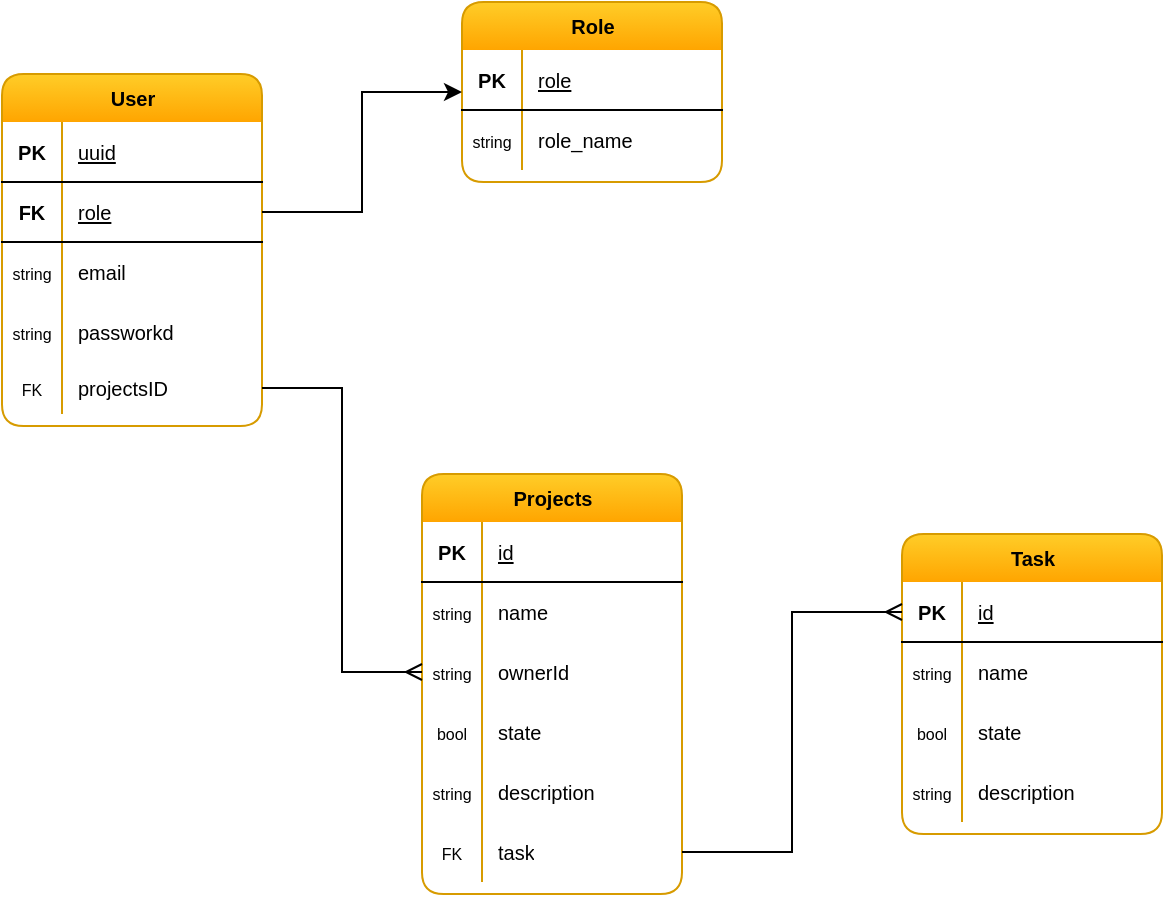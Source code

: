 <mxfile>
    <diagram name="Page-1" id="7n5_S2G0NRe67UJlGbE3">
        <mxGraphModel dx="3848" dy="434" grid="1" gridSize="10" guides="1" tooltips="1" connect="1" arrows="1" fold="1" page="1" pageScale="1" pageWidth="3300" pageHeight="4681" math="0" shadow="0">
            <root>
                <mxCell id="0"/>
                <mxCell id="1" parent="0"/>
                <mxCell id="OtgGepNXSGEhkiYDAs9s-1" value="&lt;font style=&quot;font-size: 10px;&quot;&gt;User&lt;/font&gt;" style="shape=table;startSize=24;container=1;collapsible=1;childLayout=tableLayout;fixedRows=1;rowLines=0;fontStyle=1;align=center;resizeLast=1;html=1;swimlaneLine=0;rounded=1;fillColor=#ffcd28;strokeColor=#d79b00;gradientColor=#ffa500;fillStyle=auto;shadow=0;" parent="1" vertex="1">
                    <mxGeometry x="-740" y="90" width="130" height="176" as="geometry">
                        <mxRectangle x="-516" y="-60" width="70" height="30" as="alternateBounds"/>
                    </mxGeometry>
                </mxCell>
                <mxCell id="OtgGepNXSGEhkiYDAs9s-2" value="" style="shape=tableRow;horizontal=0;startSize=0;swimlaneHead=0;swimlaneBody=0;fillColor=none;collapsible=0;dropTarget=0;points=[[0,0.5],[1,0.5]];portConstraint=eastwest;top=0;left=0;right=0;bottom=1;swimlaneLine=1;" parent="OtgGepNXSGEhkiYDAs9s-1" vertex="1">
                    <mxGeometry y="24" width="130" height="30" as="geometry"/>
                </mxCell>
                <mxCell id="OtgGepNXSGEhkiYDAs9s-3" value="&lt;font style=&quot;font-size: 10px;&quot;&gt;PK&lt;/font&gt;" style="shape=partialRectangle;connectable=0;fillColor=none;top=0;left=0;bottom=0;right=0;fontStyle=1;overflow=hidden;whiteSpace=wrap;html=1;swimlaneLine=1;" parent="OtgGepNXSGEhkiYDAs9s-2" vertex="1">
                    <mxGeometry width="30" height="30" as="geometry">
                        <mxRectangle width="30" height="30" as="alternateBounds"/>
                    </mxGeometry>
                </mxCell>
                <mxCell id="OtgGepNXSGEhkiYDAs9s-4" value="&lt;span style=&quot;font-size: 10px; font-weight: normal;&quot;&gt;uuid&lt;/span&gt;" style="shape=partialRectangle;connectable=0;fillColor=none;top=0;left=0;bottom=0;right=0;align=left;spacingLeft=6;fontStyle=5;overflow=hidden;whiteSpace=wrap;html=1;swimlaneLine=1;" parent="OtgGepNXSGEhkiYDAs9s-2" vertex="1">
                    <mxGeometry x="30" width="100" height="30" as="geometry">
                        <mxRectangle width="100" height="30" as="alternateBounds"/>
                    </mxGeometry>
                </mxCell>
                <mxCell id="OtgGepNXSGEhkiYDAs9s-5" value="" style="shape=tableRow;horizontal=0;startSize=0;swimlaneHead=0;swimlaneBody=0;fillColor=none;collapsible=0;dropTarget=0;points=[[0,0.5],[1,0.5]];portConstraint=eastwest;top=0;left=0;right=0;bottom=1;swimlaneLine=1;" parent="OtgGepNXSGEhkiYDAs9s-1" vertex="1">
                    <mxGeometry y="54" width="130" height="30" as="geometry"/>
                </mxCell>
                <mxCell id="OtgGepNXSGEhkiYDAs9s-6" value="&lt;span style=&quot;font-size: 10px;&quot;&gt;FK&lt;/span&gt;" style="shape=partialRectangle;connectable=0;fillColor=none;top=0;left=0;bottom=0;right=0;fontStyle=1;overflow=hidden;whiteSpace=wrap;html=1;swimlaneLine=1;" parent="OtgGepNXSGEhkiYDAs9s-5" vertex="1">
                    <mxGeometry width="30" height="30" as="geometry">
                        <mxRectangle width="30" height="30" as="alternateBounds"/>
                    </mxGeometry>
                </mxCell>
                <mxCell id="OtgGepNXSGEhkiYDAs9s-7" value="&lt;span style=&quot;font-size: 10px; font-weight: normal;&quot;&gt;role&lt;/span&gt;" style="shape=partialRectangle;connectable=0;fillColor=none;top=0;left=0;bottom=0;right=0;align=left;spacingLeft=6;fontStyle=5;overflow=hidden;whiteSpace=wrap;html=1;swimlaneLine=1;" parent="OtgGepNXSGEhkiYDAs9s-5" vertex="1">
                    <mxGeometry x="30" width="100" height="30" as="geometry">
                        <mxRectangle width="100" height="30" as="alternateBounds"/>
                    </mxGeometry>
                </mxCell>
                <mxCell id="OtgGepNXSGEhkiYDAs9s-8" value="" style="shape=tableRow;horizontal=0;startSize=0;swimlaneHead=0;swimlaneBody=0;fillColor=none;collapsible=0;dropTarget=0;points=[[0,0.5],[1,0.5]];portConstraint=eastwest;top=0;left=0;right=0;bottom=0;swimlaneLine=1;" parent="OtgGepNXSGEhkiYDAs9s-1" vertex="1">
                    <mxGeometry y="84" width="130" height="30" as="geometry"/>
                </mxCell>
                <mxCell id="OtgGepNXSGEhkiYDAs9s-9" value="&lt;font style=&quot;font-size: 8px;&quot;&gt;string&lt;/font&gt;" style="shape=partialRectangle;connectable=0;fillColor=none;top=0;left=0;bottom=0;right=0;editable=1;overflow=hidden;whiteSpace=wrap;html=1;swimlaneLine=1;" parent="OtgGepNXSGEhkiYDAs9s-8" vertex="1">
                    <mxGeometry width="30" height="30" as="geometry">
                        <mxRectangle width="30" height="30" as="alternateBounds"/>
                    </mxGeometry>
                </mxCell>
                <mxCell id="OtgGepNXSGEhkiYDAs9s-10" value="&lt;span style=&quot;font-size: 10px;&quot;&gt;email&lt;/span&gt;" style="shape=partialRectangle;connectable=0;fillColor=none;top=0;left=0;bottom=0;right=0;align=left;spacingLeft=6;overflow=hidden;whiteSpace=wrap;html=1;swimlaneLine=1;" parent="OtgGepNXSGEhkiYDAs9s-8" vertex="1">
                    <mxGeometry x="30" width="100" height="30" as="geometry">
                        <mxRectangle width="100" height="30" as="alternateBounds"/>
                    </mxGeometry>
                </mxCell>
                <mxCell id="OtgGepNXSGEhkiYDAs9s-11" value="" style="shape=tableRow;horizontal=0;startSize=0;swimlaneHead=0;swimlaneBody=0;fillColor=none;collapsible=0;dropTarget=0;points=[[0,0.5],[1,0.5]];portConstraint=eastwest;top=0;left=0;right=0;bottom=0;swimlaneLine=1;" parent="OtgGepNXSGEhkiYDAs9s-1" vertex="1">
                    <mxGeometry y="114" width="130" height="30" as="geometry"/>
                </mxCell>
                <mxCell id="OtgGepNXSGEhkiYDAs9s-12" value="&lt;font style=&quot;font-size: 8px;&quot;&gt;string&lt;/font&gt;" style="shape=partialRectangle;connectable=0;fillColor=none;top=0;left=0;bottom=0;right=0;editable=1;overflow=hidden;whiteSpace=wrap;html=1;swimlaneLine=1;" parent="OtgGepNXSGEhkiYDAs9s-11" vertex="1">
                    <mxGeometry width="30" height="30" as="geometry">
                        <mxRectangle width="30" height="30" as="alternateBounds"/>
                    </mxGeometry>
                </mxCell>
                <mxCell id="OtgGepNXSGEhkiYDAs9s-13" value="&lt;font style=&quot;font-size: 10px;&quot;&gt;passworkd&lt;/font&gt;" style="shape=partialRectangle;connectable=0;fillColor=none;top=0;left=0;bottom=0;right=0;align=left;spacingLeft=6;overflow=hidden;whiteSpace=wrap;html=1;swimlaneLine=1;shadow=0;strokeColor=default;" parent="OtgGepNXSGEhkiYDAs9s-11" vertex="1">
                    <mxGeometry x="30" width="100" height="30" as="geometry">
                        <mxRectangle width="100" height="30" as="alternateBounds"/>
                    </mxGeometry>
                </mxCell>
                <mxCell id="OtgGepNXSGEhkiYDAs9s-14" value="" style="shape=tableRow;horizontal=0;startSize=0;swimlaneHead=0;swimlaneBody=0;fillColor=none;collapsible=0;dropTarget=0;points=[[0,0.5],[1,0.5]];portConstraint=eastwest;top=0;left=0;right=0;bottom=0;swimlaneLine=1;" parent="OtgGepNXSGEhkiYDAs9s-1" vertex="1">
                    <mxGeometry y="144" width="130" height="26" as="geometry"/>
                </mxCell>
                <mxCell id="OtgGepNXSGEhkiYDAs9s-15" value="&lt;font style=&quot;font-size: 8px;&quot;&gt;FK&lt;/font&gt;" style="shape=partialRectangle;connectable=0;fillColor=none;top=0;left=0;bottom=0;right=0;editable=1;overflow=hidden;whiteSpace=wrap;html=1;swimlaneLine=1;" parent="OtgGepNXSGEhkiYDAs9s-14" vertex="1">
                    <mxGeometry width="30" height="26" as="geometry">
                        <mxRectangle width="30" height="26" as="alternateBounds"/>
                    </mxGeometry>
                </mxCell>
                <mxCell id="OtgGepNXSGEhkiYDAs9s-16" value="&lt;font style=&quot;font-size: 10px;&quot;&gt;projectsID&lt;/font&gt;" style="shape=partialRectangle;connectable=0;fillColor=none;top=0;left=0;bottom=0;right=0;align=left;spacingLeft=6;overflow=hidden;whiteSpace=wrap;html=1;swimlaneLine=1;shadow=0;strokeColor=default;" parent="OtgGepNXSGEhkiYDAs9s-14" vertex="1">
                    <mxGeometry x="30" width="100" height="26" as="geometry">
                        <mxRectangle width="100" height="26" as="alternateBounds"/>
                    </mxGeometry>
                </mxCell>
                <mxCell id="-E9-P0KuOwVblmNwhRik-42" value="&lt;font style=&quot;font-size: 10px;&quot;&gt;Role&lt;/font&gt;" style="shape=table;startSize=24;container=1;collapsible=1;childLayout=tableLayout;fixedRows=1;rowLines=0;fontStyle=1;align=center;resizeLast=1;html=1;swimlaneLine=0;rounded=1;fillColor=#ffcd28;strokeColor=#d79b00;gradientColor=#ffa500;fillStyle=auto;shadow=0;" vertex="1" parent="1">
                    <mxGeometry x="-510" y="54" width="130" height="90" as="geometry">
                        <mxRectangle x="-516" y="-60" width="70" height="30" as="alternateBounds"/>
                    </mxGeometry>
                </mxCell>
                <mxCell id="-E9-P0KuOwVblmNwhRik-43" value="" style="shape=tableRow;horizontal=0;startSize=0;swimlaneHead=0;swimlaneBody=0;fillColor=none;collapsible=0;dropTarget=0;points=[[0,0.5],[1,0.5]];portConstraint=eastwest;top=0;left=0;right=0;bottom=1;swimlaneLine=1;" vertex="1" parent="-E9-P0KuOwVblmNwhRik-42">
                    <mxGeometry y="24" width="130" height="30" as="geometry"/>
                </mxCell>
                <mxCell id="-E9-P0KuOwVblmNwhRik-44" value="&lt;font style=&quot;font-size: 10px;&quot;&gt;PK&lt;/font&gt;" style="shape=partialRectangle;connectable=0;fillColor=none;top=0;left=0;bottom=0;right=0;fontStyle=1;overflow=hidden;whiteSpace=wrap;html=1;swimlaneLine=1;" vertex="1" parent="-E9-P0KuOwVblmNwhRik-43">
                    <mxGeometry width="30" height="30" as="geometry">
                        <mxRectangle width="30" height="30" as="alternateBounds"/>
                    </mxGeometry>
                </mxCell>
                <mxCell id="-E9-P0KuOwVblmNwhRik-45" value="&lt;span style=&quot;font-size: 10px; font-weight: normal;&quot;&gt;role&lt;/span&gt;" style="shape=partialRectangle;connectable=0;fillColor=none;top=0;left=0;bottom=0;right=0;align=left;spacingLeft=6;fontStyle=5;overflow=hidden;whiteSpace=wrap;html=1;swimlaneLine=1;" vertex="1" parent="-E9-P0KuOwVblmNwhRik-43">
                    <mxGeometry x="30" width="100" height="30" as="geometry">
                        <mxRectangle width="100" height="30" as="alternateBounds"/>
                    </mxGeometry>
                </mxCell>
                <mxCell id="-E9-P0KuOwVblmNwhRik-46" value="" style="shape=tableRow;horizontal=0;startSize=0;swimlaneHead=0;swimlaneBody=0;fillColor=none;collapsible=0;dropTarget=0;points=[[0,0.5],[1,0.5]];portConstraint=eastwest;top=0;left=0;right=0;bottom=0;swimlaneLine=1;" vertex="1" parent="-E9-P0KuOwVblmNwhRik-42">
                    <mxGeometry y="54" width="130" height="30" as="geometry"/>
                </mxCell>
                <mxCell id="-E9-P0KuOwVblmNwhRik-47" value="&lt;font style=&quot;font-size: 8px;&quot;&gt;string&lt;/font&gt;" style="shape=partialRectangle;connectable=0;fillColor=none;top=0;left=0;bottom=0;right=0;editable=1;overflow=hidden;whiteSpace=wrap;html=1;swimlaneLine=1;" vertex="1" parent="-E9-P0KuOwVblmNwhRik-46">
                    <mxGeometry width="30" height="30" as="geometry">
                        <mxRectangle width="30" height="30" as="alternateBounds"/>
                    </mxGeometry>
                </mxCell>
                <mxCell id="-E9-P0KuOwVblmNwhRik-48" value="&lt;font style=&quot;font-size: 10px;&quot;&gt;role_name&lt;/font&gt;" style="shape=partialRectangle;connectable=0;fillColor=none;top=0;left=0;bottom=0;right=0;align=left;spacingLeft=6;overflow=hidden;whiteSpace=wrap;html=1;swimlaneLine=1;" vertex="1" parent="-E9-P0KuOwVblmNwhRik-46">
                    <mxGeometry x="30" width="100" height="30" as="geometry">
                        <mxRectangle width="100" height="30" as="alternateBounds"/>
                    </mxGeometry>
                </mxCell>
                <mxCell id="-E9-P0KuOwVblmNwhRik-49" style="edgeStyle=orthogonalEdgeStyle;rounded=0;orthogonalLoop=1;jettySize=auto;html=1;exitX=1;exitY=0.5;exitDx=0;exitDy=0;entryX=0;entryY=0.5;entryDx=0;entryDy=0;" edge="1" parent="1" source="OtgGepNXSGEhkiYDAs9s-5" target="-E9-P0KuOwVblmNwhRik-42">
                    <mxGeometry relative="1" as="geometry"/>
                </mxCell>
                <mxCell id="-E9-P0KuOwVblmNwhRik-51" value="&lt;font style=&quot;font-size: 10px;&quot;&gt;Projects&lt;/font&gt;" style="shape=table;startSize=24;container=1;collapsible=1;childLayout=tableLayout;fixedRows=1;rowLines=0;fontStyle=1;align=center;resizeLast=1;html=1;swimlaneLine=0;rounded=1;fillColor=#ffcd28;strokeColor=#d79b00;gradientColor=#ffa500;fillStyle=auto;shadow=0;" vertex="1" parent="1">
                    <mxGeometry x="-530" y="290" width="130" height="210" as="geometry">
                        <mxRectangle x="-516" y="-60" width="70" height="30" as="alternateBounds"/>
                    </mxGeometry>
                </mxCell>
                <mxCell id="-E9-P0KuOwVblmNwhRik-52" value="" style="shape=tableRow;horizontal=0;startSize=0;swimlaneHead=0;swimlaneBody=0;fillColor=none;collapsible=0;dropTarget=0;points=[[0,0.5],[1,0.5]];portConstraint=eastwest;top=0;left=0;right=0;bottom=1;swimlaneLine=1;" vertex="1" parent="-E9-P0KuOwVblmNwhRik-51">
                    <mxGeometry y="24" width="130" height="30" as="geometry"/>
                </mxCell>
                <mxCell id="-E9-P0KuOwVblmNwhRik-53" value="&lt;font style=&quot;font-size: 10px;&quot;&gt;PK&lt;/font&gt;" style="shape=partialRectangle;connectable=0;fillColor=none;top=0;left=0;bottom=0;right=0;fontStyle=1;overflow=hidden;whiteSpace=wrap;html=1;swimlaneLine=1;" vertex="1" parent="-E9-P0KuOwVblmNwhRik-52">
                    <mxGeometry width="30" height="30" as="geometry">
                        <mxRectangle width="30" height="30" as="alternateBounds"/>
                    </mxGeometry>
                </mxCell>
                <mxCell id="-E9-P0KuOwVblmNwhRik-54" value="&lt;span style=&quot;font-size: 10px; font-weight: normal;&quot;&gt;id&lt;/span&gt;" style="shape=partialRectangle;connectable=0;fillColor=none;top=0;left=0;bottom=0;right=0;align=left;spacingLeft=6;fontStyle=5;overflow=hidden;whiteSpace=wrap;html=1;swimlaneLine=1;" vertex="1" parent="-E9-P0KuOwVblmNwhRik-52">
                    <mxGeometry x="30" width="100" height="30" as="geometry">
                        <mxRectangle width="100" height="30" as="alternateBounds"/>
                    </mxGeometry>
                </mxCell>
                <mxCell id="-E9-P0KuOwVblmNwhRik-55" value="" style="shape=tableRow;horizontal=0;startSize=0;swimlaneHead=0;swimlaneBody=0;fillColor=none;collapsible=0;dropTarget=0;points=[[0,0.5],[1,0.5]];portConstraint=eastwest;top=0;left=0;right=0;bottom=0;swimlaneLine=1;" vertex="1" parent="-E9-P0KuOwVblmNwhRik-51">
                    <mxGeometry y="54" width="130" height="30" as="geometry"/>
                </mxCell>
                <mxCell id="-E9-P0KuOwVblmNwhRik-56" value="&lt;font style=&quot;font-size: 8px;&quot;&gt;string&lt;/font&gt;" style="shape=partialRectangle;connectable=0;fillColor=none;top=0;left=0;bottom=0;right=0;editable=1;overflow=hidden;whiteSpace=wrap;html=1;swimlaneLine=1;" vertex="1" parent="-E9-P0KuOwVblmNwhRik-55">
                    <mxGeometry width="30" height="30" as="geometry">
                        <mxRectangle width="30" height="30" as="alternateBounds"/>
                    </mxGeometry>
                </mxCell>
                <mxCell id="-E9-P0KuOwVblmNwhRik-57" value="&lt;span style=&quot;font-size: 10px;&quot;&gt;name&lt;/span&gt;" style="shape=partialRectangle;connectable=0;fillColor=none;top=0;left=0;bottom=0;right=0;align=left;spacingLeft=6;overflow=hidden;whiteSpace=wrap;html=1;swimlaneLine=1;" vertex="1" parent="-E9-P0KuOwVblmNwhRik-55">
                    <mxGeometry x="30" width="100" height="30" as="geometry">
                        <mxRectangle width="100" height="30" as="alternateBounds"/>
                    </mxGeometry>
                </mxCell>
                <mxCell id="8" value="" style="shape=tableRow;horizontal=0;startSize=0;swimlaneHead=0;swimlaneBody=0;fillColor=none;collapsible=0;dropTarget=0;points=[[0,0.5],[1,0.5]];portConstraint=eastwest;top=0;left=0;right=0;bottom=0;swimlaneLine=1;" vertex="1" parent="-E9-P0KuOwVblmNwhRik-51">
                    <mxGeometry y="84" width="130" height="30" as="geometry"/>
                </mxCell>
                <mxCell id="9" value="&lt;font style=&quot;font-size: 8px;&quot;&gt;string&lt;/font&gt;" style="shape=partialRectangle;connectable=0;fillColor=none;top=0;left=0;bottom=0;right=0;editable=1;overflow=hidden;whiteSpace=wrap;html=1;swimlaneLine=1;" vertex="1" parent="8">
                    <mxGeometry width="30" height="30" as="geometry">
                        <mxRectangle width="30" height="30" as="alternateBounds"/>
                    </mxGeometry>
                </mxCell>
                <mxCell id="10" value="&lt;span style=&quot;font-size: 10px;&quot;&gt;ownerId&lt;/span&gt;" style="shape=partialRectangle;connectable=0;fillColor=none;top=0;left=0;bottom=0;right=0;align=left;spacingLeft=6;overflow=hidden;whiteSpace=wrap;html=1;swimlaneLine=1;" vertex="1" parent="8">
                    <mxGeometry x="30" width="100" height="30" as="geometry">
                        <mxRectangle width="100" height="30" as="alternateBounds"/>
                    </mxGeometry>
                </mxCell>
                <mxCell id="-E9-P0KuOwVblmNwhRik-69" value="" style="shape=tableRow;horizontal=0;startSize=0;swimlaneHead=0;swimlaneBody=0;fillColor=none;collapsible=0;dropTarget=0;points=[[0,0.5],[1,0.5]];portConstraint=eastwest;top=0;left=0;right=0;bottom=0;swimlaneLine=1;" vertex="1" parent="-E9-P0KuOwVblmNwhRik-51">
                    <mxGeometry y="114" width="130" height="30" as="geometry"/>
                </mxCell>
                <mxCell id="-E9-P0KuOwVblmNwhRik-70" value="&lt;font style=&quot;font-size: 8px;&quot;&gt;bool&lt;/font&gt;" style="shape=partialRectangle;connectable=0;fillColor=none;top=0;left=0;bottom=0;right=0;editable=1;overflow=hidden;whiteSpace=wrap;html=1;swimlaneLine=1;" vertex="1" parent="-E9-P0KuOwVblmNwhRik-69">
                    <mxGeometry width="30" height="30" as="geometry">
                        <mxRectangle width="30" height="30" as="alternateBounds"/>
                    </mxGeometry>
                </mxCell>
                <mxCell id="-E9-P0KuOwVblmNwhRik-71" value="&lt;span style=&quot;font-size: 10px;&quot;&gt;state&lt;/span&gt;" style="shape=partialRectangle;connectable=0;fillColor=none;top=0;left=0;bottom=0;right=0;align=left;spacingLeft=6;overflow=hidden;whiteSpace=wrap;html=1;swimlaneLine=1;" vertex="1" parent="-E9-P0KuOwVblmNwhRik-69">
                    <mxGeometry x="30" width="100" height="30" as="geometry">
                        <mxRectangle width="100" height="30" as="alternateBounds"/>
                    </mxGeometry>
                </mxCell>
                <mxCell id="-E9-P0KuOwVblmNwhRik-72" value="" style="shape=tableRow;horizontal=0;startSize=0;swimlaneHead=0;swimlaneBody=0;fillColor=none;collapsible=0;dropTarget=0;points=[[0,0.5],[1,0.5]];portConstraint=eastwest;top=0;left=0;right=0;bottom=0;swimlaneLine=1;" vertex="1" parent="-E9-P0KuOwVblmNwhRik-51">
                    <mxGeometry y="144" width="130" height="30" as="geometry"/>
                </mxCell>
                <mxCell id="-E9-P0KuOwVblmNwhRik-73" value="&lt;font style=&quot;font-size: 8px;&quot;&gt;string&lt;/font&gt;" style="shape=partialRectangle;connectable=0;fillColor=none;top=0;left=0;bottom=0;right=0;editable=1;overflow=hidden;whiteSpace=wrap;html=1;swimlaneLine=1;" vertex="1" parent="-E9-P0KuOwVblmNwhRik-72">
                    <mxGeometry width="30" height="30" as="geometry">
                        <mxRectangle width="30" height="30" as="alternateBounds"/>
                    </mxGeometry>
                </mxCell>
                <mxCell id="-E9-P0KuOwVblmNwhRik-74" value="&lt;span style=&quot;font-size: 10px;&quot;&gt;description&lt;/span&gt;" style="shape=partialRectangle;connectable=0;fillColor=none;top=0;left=0;bottom=0;right=0;align=left;spacingLeft=6;overflow=hidden;whiteSpace=wrap;html=1;swimlaneLine=1;" vertex="1" parent="-E9-P0KuOwVblmNwhRik-72">
                    <mxGeometry x="30" width="100" height="30" as="geometry">
                        <mxRectangle width="100" height="30" as="alternateBounds"/>
                    </mxGeometry>
                </mxCell>
                <mxCell id="-E9-P0KuOwVblmNwhRik-88" value="" style="shape=tableRow;horizontal=0;startSize=0;swimlaneHead=0;swimlaneBody=0;fillColor=none;collapsible=0;dropTarget=0;points=[[0,0.5],[1,0.5]];portConstraint=eastwest;top=0;left=0;right=0;bottom=0;swimlaneLine=1;" vertex="1" parent="-E9-P0KuOwVblmNwhRik-51">
                    <mxGeometry y="174" width="130" height="30" as="geometry"/>
                </mxCell>
                <mxCell id="-E9-P0KuOwVblmNwhRik-89" value="&lt;font style=&quot;font-size: 8px;&quot;&gt;FK&lt;/font&gt;" style="shape=partialRectangle;connectable=0;fillColor=none;top=0;left=0;bottom=0;right=0;editable=1;overflow=hidden;whiteSpace=wrap;html=1;swimlaneLine=1;" vertex="1" parent="-E9-P0KuOwVblmNwhRik-88">
                    <mxGeometry width="30" height="30" as="geometry">
                        <mxRectangle width="30" height="30" as="alternateBounds"/>
                    </mxGeometry>
                </mxCell>
                <mxCell id="-E9-P0KuOwVblmNwhRik-90" value="&lt;span style=&quot;font-size: 10px;&quot;&gt;task&lt;/span&gt;" style="shape=partialRectangle;connectable=0;fillColor=none;top=0;left=0;bottom=0;right=0;align=left;spacingLeft=6;overflow=hidden;whiteSpace=wrap;html=1;swimlaneLine=1;" vertex="1" parent="-E9-P0KuOwVblmNwhRik-88">
                    <mxGeometry x="30" width="100" height="30" as="geometry">
                        <mxRectangle width="100" height="30" as="alternateBounds"/>
                    </mxGeometry>
                </mxCell>
                <mxCell id="-E9-P0KuOwVblmNwhRik-58" style="edgeStyle=orthogonalEdgeStyle;rounded=0;orthogonalLoop=1;jettySize=auto;html=1;exitX=1;exitY=0.5;exitDx=0;exitDy=0;entryX=0;entryY=0.5;entryDx=0;entryDy=0;endArrow=ERmany;endFill=0;" edge="1" parent="1" source="OtgGepNXSGEhkiYDAs9s-14" target="8">
                    <mxGeometry relative="1" as="geometry"/>
                </mxCell>
                <mxCell id="-E9-P0KuOwVblmNwhRik-75" value="&lt;font style=&quot;font-size: 10px;&quot;&gt;Task&lt;/font&gt;" style="shape=table;startSize=24;container=1;collapsible=1;childLayout=tableLayout;fixedRows=1;rowLines=0;fontStyle=1;align=center;resizeLast=1;html=1;swimlaneLine=0;rounded=1;fillColor=#ffcd28;strokeColor=#d79b00;gradientColor=#ffa500;fillStyle=auto;shadow=0;" vertex="1" parent="1">
                    <mxGeometry x="-290" y="320" width="130" height="150" as="geometry">
                        <mxRectangle x="-516" y="-60" width="70" height="30" as="alternateBounds"/>
                    </mxGeometry>
                </mxCell>
                <mxCell id="-E9-P0KuOwVblmNwhRik-76" value="" style="shape=tableRow;horizontal=0;startSize=0;swimlaneHead=0;swimlaneBody=0;fillColor=none;collapsible=0;dropTarget=0;points=[[0,0.5],[1,0.5]];portConstraint=eastwest;top=0;left=0;right=0;bottom=1;swimlaneLine=1;" vertex="1" parent="-E9-P0KuOwVblmNwhRik-75">
                    <mxGeometry y="24" width="130" height="30" as="geometry"/>
                </mxCell>
                <mxCell id="-E9-P0KuOwVblmNwhRik-77" value="&lt;font style=&quot;font-size: 10px;&quot;&gt;PK&lt;/font&gt;" style="shape=partialRectangle;connectable=0;fillColor=none;top=0;left=0;bottom=0;right=0;fontStyle=1;overflow=hidden;whiteSpace=wrap;html=1;swimlaneLine=1;" vertex="1" parent="-E9-P0KuOwVblmNwhRik-76">
                    <mxGeometry width="30" height="30" as="geometry">
                        <mxRectangle width="30" height="30" as="alternateBounds"/>
                    </mxGeometry>
                </mxCell>
                <mxCell id="-E9-P0KuOwVblmNwhRik-78" value="&lt;span style=&quot;font-size: 10px; font-weight: normal;&quot;&gt;id&lt;/span&gt;" style="shape=partialRectangle;connectable=0;fillColor=none;top=0;left=0;bottom=0;right=0;align=left;spacingLeft=6;fontStyle=5;overflow=hidden;whiteSpace=wrap;html=1;swimlaneLine=1;" vertex="1" parent="-E9-P0KuOwVblmNwhRik-76">
                    <mxGeometry x="30" width="100" height="30" as="geometry">
                        <mxRectangle width="100" height="30" as="alternateBounds"/>
                    </mxGeometry>
                </mxCell>
                <mxCell id="-E9-P0KuOwVblmNwhRik-79" value="" style="shape=tableRow;horizontal=0;startSize=0;swimlaneHead=0;swimlaneBody=0;fillColor=none;collapsible=0;dropTarget=0;points=[[0,0.5],[1,0.5]];portConstraint=eastwest;top=0;left=0;right=0;bottom=0;swimlaneLine=1;" vertex="1" parent="-E9-P0KuOwVblmNwhRik-75">
                    <mxGeometry y="54" width="130" height="30" as="geometry"/>
                </mxCell>
                <mxCell id="-E9-P0KuOwVblmNwhRik-80" value="&lt;font style=&quot;font-size: 8px;&quot;&gt;string&lt;/font&gt;" style="shape=partialRectangle;connectable=0;fillColor=none;top=0;left=0;bottom=0;right=0;editable=1;overflow=hidden;whiteSpace=wrap;html=1;swimlaneLine=1;" vertex="1" parent="-E9-P0KuOwVblmNwhRik-79">
                    <mxGeometry width="30" height="30" as="geometry">
                        <mxRectangle width="30" height="30" as="alternateBounds"/>
                    </mxGeometry>
                </mxCell>
                <mxCell id="-E9-P0KuOwVblmNwhRik-81" value="&lt;span style=&quot;font-size: 10px;&quot;&gt;name&lt;/span&gt;" style="shape=partialRectangle;connectable=0;fillColor=none;top=0;left=0;bottom=0;right=0;align=left;spacingLeft=6;overflow=hidden;whiteSpace=wrap;html=1;swimlaneLine=1;" vertex="1" parent="-E9-P0KuOwVblmNwhRik-79">
                    <mxGeometry x="30" width="100" height="30" as="geometry">
                        <mxRectangle width="100" height="30" as="alternateBounds"/>
                    </mxGeometry>
                </mxCell>
                <mxCell id="-E9-P0KuOwVblmNwhRik-82" value="" style="shape=tableRow;horizontal=0;startSize=0;swimlaneHead=0;swimlaneBody=0;fillColor=none;collapsible=0;dropTarget=0;points=[[0,0.5],[1,0.5]];portConstraint=eastwest;top=0;left=0;right=0;bottom=0;swimlaneLine=1;" vertex="1" parent="-E9-P0KuOwVblmNwhRik-75">
                    <mxGeometry y="84" width="130" height="30" as="geometry"/>
                </mxCell>
                <mxCell id="-E9-P0KuOwVblmNwhRik-83" value="&lt;font style=&quot;font-size: 8px;&quot;&gt;bool&lt;/font&gt;" style="shape=partialRectangle;connectable=0;fillColor=none;top=0;left=0;bottom=0;right=0;editable=1;overflow=hidden;whiteSpace=wrap;html=1;swimlaneLine=1;" vertex="1" parent="-E9-P0KuOwVblmNwhRik-82">
                    <mxGeometry width="30" height="30" as="geometry">
                        <mxRectangle width="30" height="30" as="alternateBounds"/>
                    </mxGeometry>
                </mxCell>
                <mxCell id="-E9-P0KuOwVblmNwhRik-84" value="&lt;span style=&quot;font-size: 10px;&quot;&gt;state&lt;/span&gt;" style="shape=partialRectangle;connectable=0;fillColor=none;top=0;left=0;bottom=0;right=0;align=left;spacingLeft=6;overflow=hidden;whiteSpace=wrap;html=1;swimlaneLine=1;" vertex="1" parent="-E9-P0KuOwVblmNwhRik-82">
                    <mxGeometry x="30" width="100" height="30" as="geometry">
                        <mxRectangle width="100" height="30" as="alternateBounds"/>
                    </mxGeometry>
                </mxCell>
                <mxCell id="-E9-P0KuOwVblmNwhRik-85" value="" style="shape=tableRow;horizontal=0;startSize=0;swimlaneHead=0;swimlaneBody=0;fillColor=none;collapsible=0;dropTarget=0;points=[[0,0.5],[1,0.5]];portConstraint=eastwest;top=0;left=0;right=0;bottom=0;swimlaneLine=1;" vertex="1" parent="-E9-P0KuOwVblmNwhRik-75">
                    <mxGeometry y="114" width="130" height="30" as="geometry"/>
                </mxCell>
                <mxCell id="-E9-P0KuOwVblmNwhRik-86" value="&lt;font style=&quot;font-size: 8px;&quot;&gt;string&lt;/font&gt;" style="shape=partialRectangle;connectable=0;fillColor=none;top=0;left=0;bottom=0;right=0;editable=1;overflow=hidden;whiteSpace=wrap;html=1;swimlaneLine=1;" vertex="1" parent="-E9-P0KuOwVblmNwhRik-85">
                    <mxGeometry width="30" height="30" as="geometry">
                        <mxRectangle width="30" height="30" as="alternateBounds"/>
                    </mxGeometry>
                </mxCell>
                <mxCell id="-E9-P0KuOwVblmNwhRik-87" value="&lt;span style=&quot;font-size: 10px;&quot;&gt;description&lt;/span&gt;" style="shape=partialRectangle;connectable=0;fillColor=none;top=0;left=0;bottom=0;right=0;align=left;spacingLeft=6;overflow=hidden;whiteSpace=wrap;html=1;swimlaneLine=1;" vertex="1" parent="-E9-P0KuOwVblmNwhRik-85">
                    <mxGeometry x="30" width="100" height="30" as="geometry">
                        <mxRectangle width="100" height="30" as="alternateBounds"/>
                    </mxGeometry>
                </mxCell>
                <mxCell id="-E9-P0KuOwVblmNwhRik-91" style="edgeStyle=orthogonalEdgeStyle;rounded=0;orthogonalLoop=1;jettySize=auto;html=1;exitX=1;exitY=0.5;exitDx=0;exitDy=0;entryX=0;entryY=0.5;entryDx=0;entryDy=0;endArrow=ERmany;endFill=0;" edge="1" parent="1" source="-E9-P0KuOwVblmNwhRik-88" target="-E9-P0KuOwVblmNwhRik-76">
                    <mxGeometry relative="1" as="geometry"/>
                </mxCell>
            </root>
        </mxGraphModel>
    </diagram>
</mxfile>